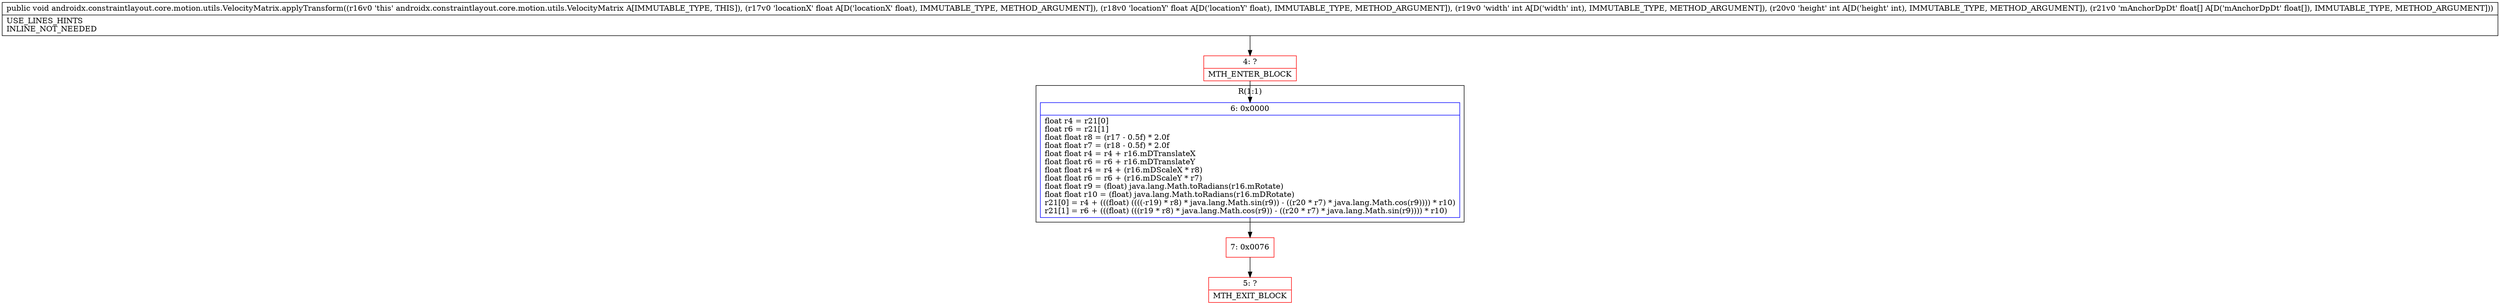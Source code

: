 digraph "CFG forandroidx.constraintlayout.core.motion.utils.VelocityMatrix.applyTransform(FFII[F)V" {
subgraph cluster_Region_1517636603 {
label = "R(1:1)";
node [shape=record,color=blue];
Node_6 [shape=record,label="{6\:\ 0x0000|float r4 = r21[0]\lfloat r6 = r21[1]\lfloat float r8 = (r17 \- 0.5f) * 2.0f\lfloat float r7 = (r18 \- 0.5f) * 2.0f\lfloat float r4 = r4 + r16.mDTranslateX\lfloat float r6 = r6 + r16.mDTranslateY\lfloat float r4 = r4 + (r16.mDScaleX * r8)\lfloat float r6 = r6 + (r16.mDScaleY * r7)\lfloat float r9 = (float) java.lang.Math.toRadians(r16.mRotate)\lfloat float r10 = (float) java.lang.Math.toRadians(r16.mDRotate)\lr21[0] = r4 + (((float) ((((\-r19) * r8) * java.lang.Math.sin(r9)) \- ((r20 * r7) * java.lang.Math.cos(r9)))) * r10)\lr21[1] = r6 + (((float) (((r19 * r8) * java.lang.Math.cos(r9)) \- ((r20 * r7) * java.lang.Math.sin(r9)))) * r10)\l}"];
}
Node_4 [shape=record,color=red,label="{4\:\ ?|MTH_ENTER_BLOCK\l}"];
Node_7 [shape=record,color=red,label="{7\:\ 0x0076}"];
Node_5 [shape=record,color=red,label="{5\:\ ?|MTH_EXIT_BLOCK\l}"];
MethodNode[shape=record,label="{public void androidx.constraintlayout.core.motion.utils.VelocityMatrix.applyTransform((r16v0 'this' androidx.constraintlayout.core.motion.utils.VelocityMatrix A[IMMUTABLE_TYPE, THIS]), (r17v0 'locationX' float A[D('locationX' float), IMMUTABLE_TYPE, METHOD_ARGUMENT]), (r18v0 'locationY' float A[D('locationY' float), IMMUTABLE_TYPE, METHOD_ARGUMENT]), (r19v0 'width' int A[D('width' int), IMMUTABLE_TYPE, METHOD_ARGUMENT]), (r20v0 'height' int A[D('height' int), IMMUTABLE_TYPE, METHOD_ARGUMENT]), (r21v0 'mAnchorDpDt' float[] A[D('mAnchorDpDt' float[]), IMMUTABLE_TYPE, METHOD_ARGUMENT]))  | USE_LINES_HINTS\lINLINE_NOT_NEEDED\l}"];
MethodNode -> Node_4;Node_6 -> Node_7;
Node_4 -> Node_6;
Node_7 -> Node_5;
}

